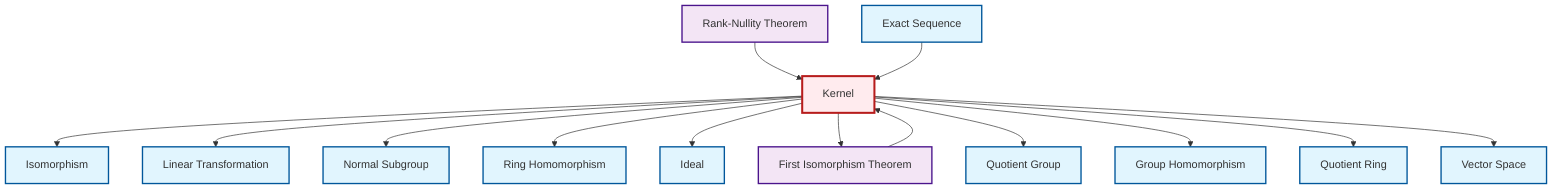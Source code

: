 graph TD
    classDef definition fill:#e1f5fe,stroke:#01579b,stroke-width:2px
    classDef theorem fill:#f3e5f5,stroke:#4a148c,stroke-width:2px
    classDef axiom fill:#fff3e0,stroke:#e65100,stroke-width:2px
    classDef example fill:#e8f5e9,stroke:#1b5e20,stroke-width:2px
    classDef current fill:#ffebee,stroke:#b71c1c,stroke-width:3px
    def-homomorphism["Group Homomorphism"]:::definition
    def-vector-space["Vector Space"]:::definition
    thm-rank-nullity["Rank-Nullity Theorem"]:::theorem
    def-normal-subgroup["Normal Subgroup"]:::definition
    def-kernel["Kernel"]:::definition
    def-exact-sequence["Exact Sequence"]:::definition
    def-ideal["Ideal"]:::definition
    thm-first-isomorphism["First Isomorphism Theorem"]:::theorem
    def-linear-transformation["Linear Transformation"]:::definition
    def-isomorphism["Isomorphism"]:::definition
    def-ring-homomorphism["Ring Homomorphism"]:::definition
    def-quotient-group["Quotient Group"]:::definition
    def-quotient-ring["Quotient Ring"]:::definition
    def-kernel --> def-isomorphism
    thm-rank-nullity --> def-kernel
    def-kernel --> def-linear-transformation
    thm-first-isomorphism --> def-kernel
    def-kernel --> def-normal-subgroup
    def-kernel --> def-ring-homomorphism
    def-kernel --> def-ideal
    def-kernel --> thm-first-isomorphism
    def-exact-sequence --> def-kernel
    def-kernel --> def-quotient-group
    def-kernel --> def-homomorphism
    def-kernel --> def-quotient-ring
    def-kernel --> def-vector-space
    class def-kernel current
